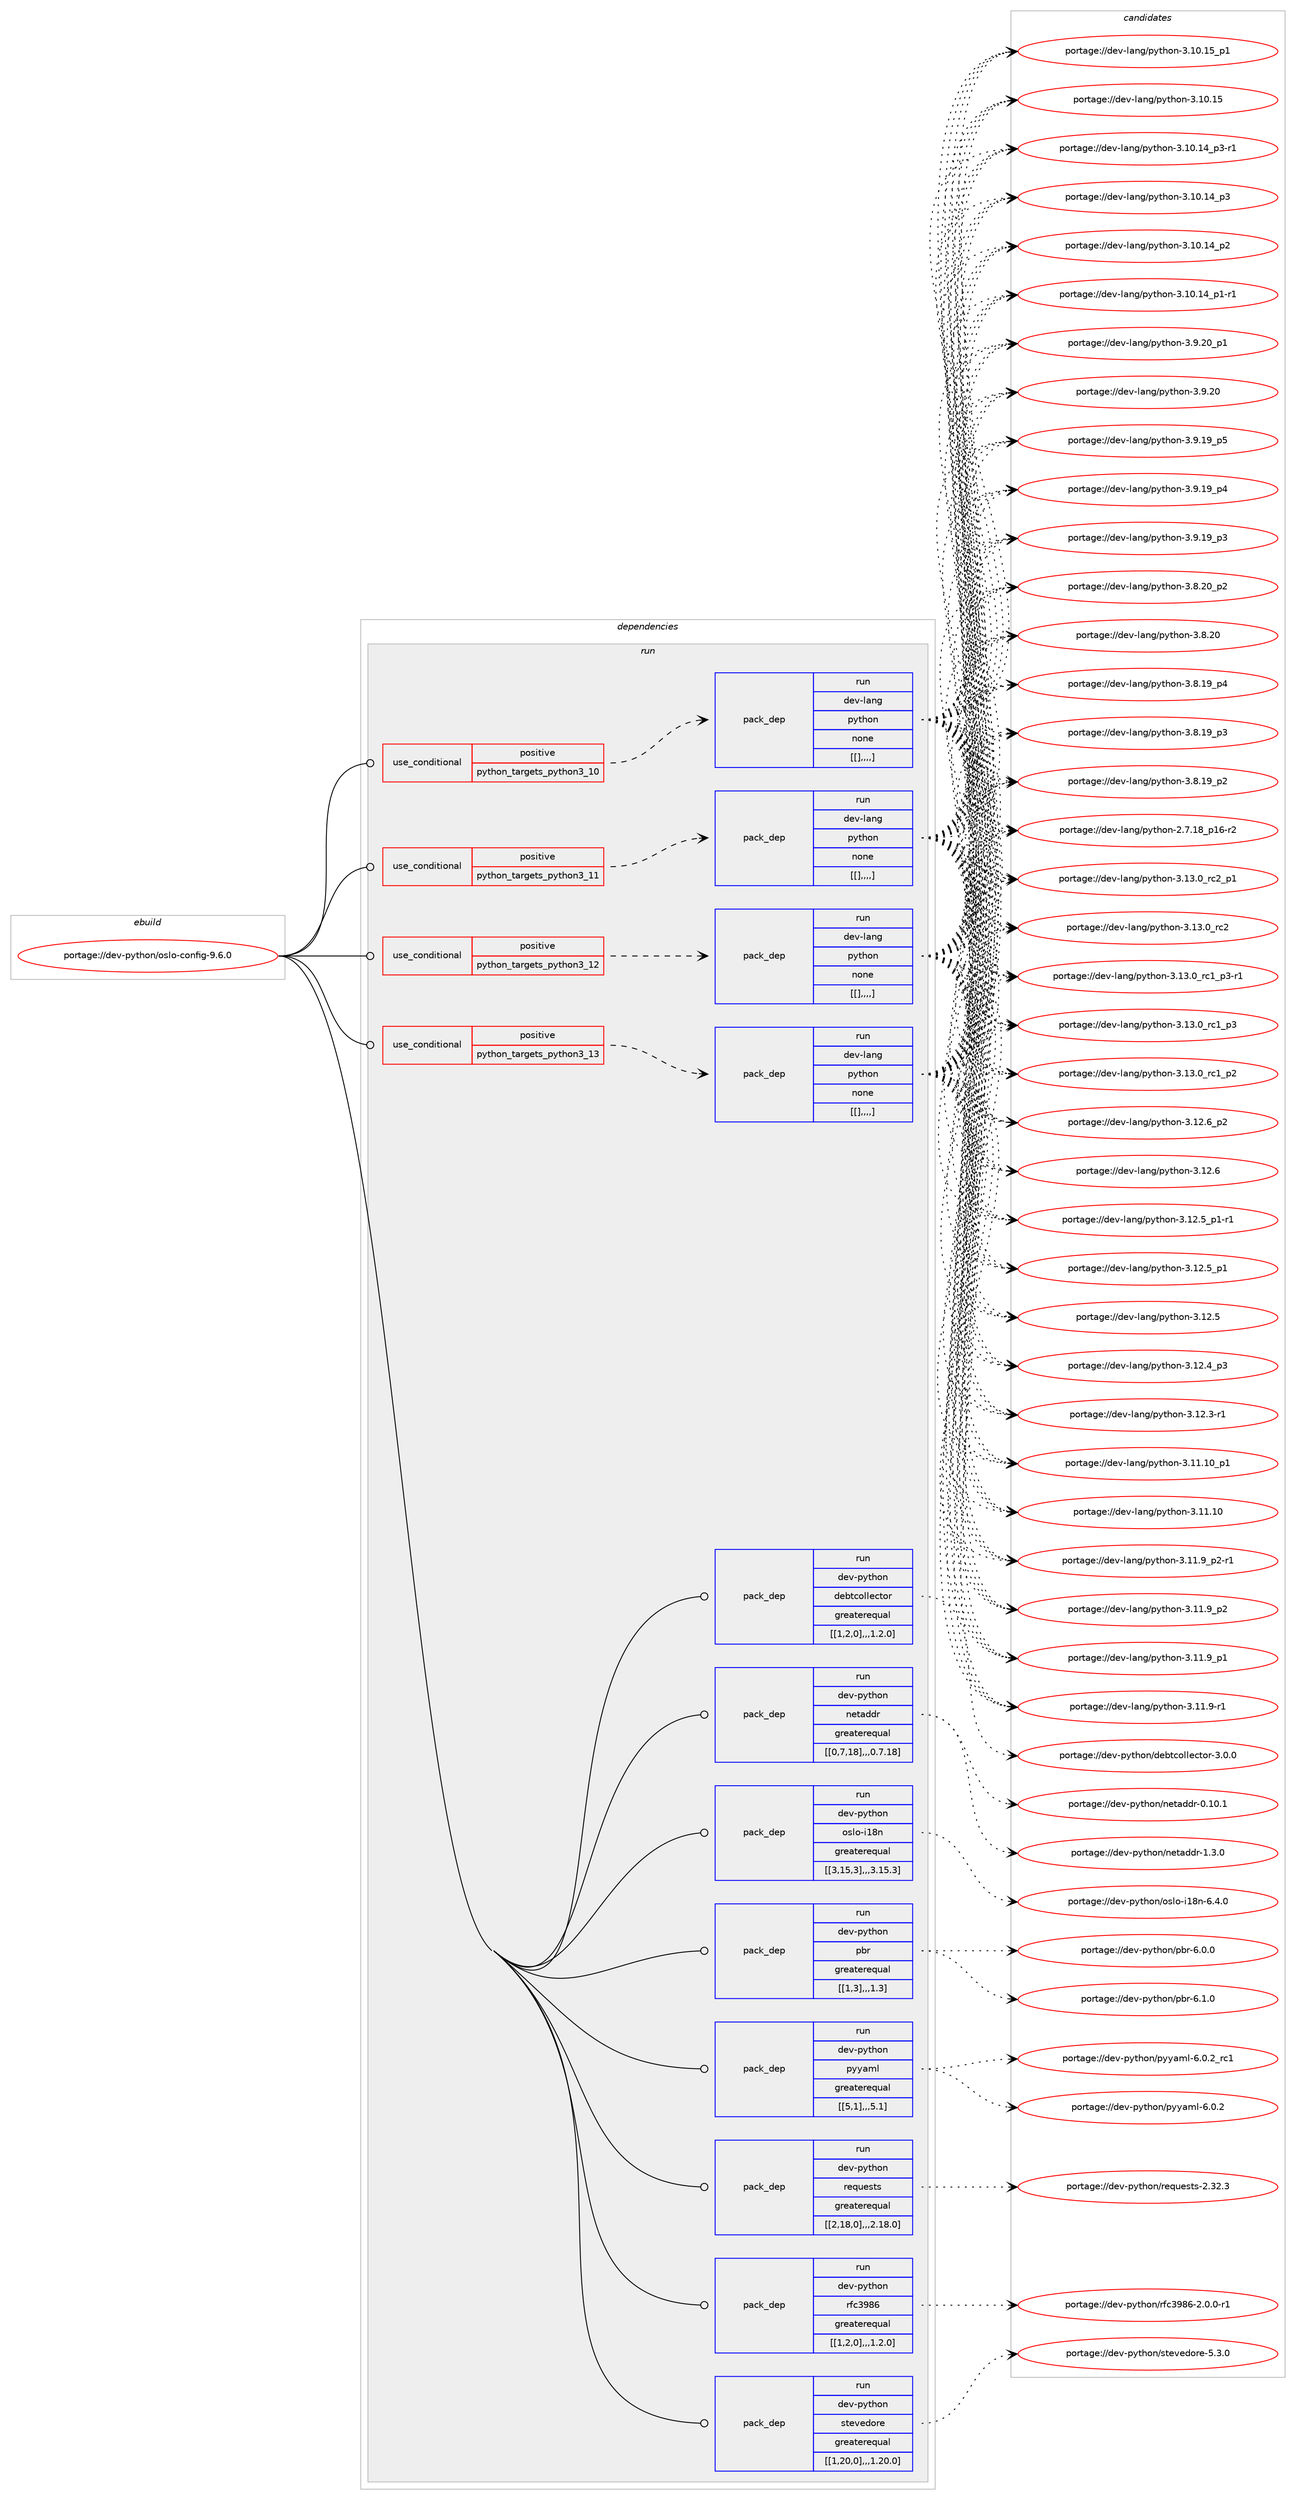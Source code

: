 digraph prolog {

# *************
# Graph options
# *************

newrank=true;
concentrate=true;
compound=true;
graph [rankdir=LR,fontname=Helvetica,fontsize=10,ranksep=1.5];#, ranksep=2.5, nodesep=0.2];
edge  [arrowhead=vee];
node  [fontname=Helvetica,fontsize=10];

# **********
# The ebuild
# **********

subgraph cluster_leftcol {
color=gray;
label=<<i>ebuild</i>>;
id [label="portage://dev-python/oslo-config-9.6.0", color=red, width=4, href="../dev-python/oslo-config-9.6.0.svg"];
}

# ****************
# The dependencies
# ****************

subgraph cluster_midcol {
color=gray;
label=<<i>dependencies</i>>;
subgraph cluster_compile {
fillcolor="#eeeeee";
style=filled;
label=<<i>compile</i>>;
}
subgraph cluster_compileandrun {
fillcolor="#eeeeee";
style=filled;
label=<<i>compile and run</i>>;
}
subgraph cluster_run {
fillcolor="#eeeeee";
style=filled;
label=<<i>run</i>>;
subgraph cond36828 {
dependency155352 [label=<<TABLE BORDER="0" CELLBORDER="1" CELLSPACING="0" CELLPADDING="4"><TR><TD ROWSPAN="3" CELLPADDING="10">use_conditional</TD></TR><TR><TD>positive</TD></TR><TR><TD>python_targets_python3_10</TD></TR></TABLE>>, shape=none, color=red];
subgraph pack117310 {
dependency155353 [label=<<TABLE BORDER="0" CELLBORDER="1" CELLSPACING="0" CELLPADDING="4" WIDTH="220"><TR><TD ROWSPAN="6" CELLPADDING="30">pack_dep</TD></TR><TR><TD WIDTH="110">run</TD></TR><TR><TD>dev-lang</TD></TR><TR><TD>python</TD></TR><TR><TD>none</TD></TR><TR><TD>[[],,,,]</TD></TR></TABLE>>, shape=none, color=blue];
}
dependency155352:e -> dependency155353:w [weight=20,style="dashed",arrowhead="vee"];
}
id:e -> dependency155352:w [weight=20,style="solid",arrowhead="odot"];
subgraph cond36829 {
dependency155354 [label=<<TABLE BORDER="0" CELLBORDER="1" CELLSPACING="0" CELLPADDING="4"><TR><TD ROWSPAN="3" CELLPADDING="10">use_conditional</TD></TR><TR><TD>positive</TD></TR><TR><TD>python_targets_python3_11</TD></TR></TABLE>>, shape=none, color=red];
subgraph pack117311 {
dependency155355 [label=<<TABLE BORDER="0" CELLBORDER="1" CELLSPACING="0" CELLPADDING="4" WIDTH="220"><TR><TD ROWSPAN="6" CELLPADDING="30">pack_dep</TD></TR><TR><TD WIDTH="110">run</TD></TR><TR><TD>dev-lang</TD></TR><TR><TD>python</TD></TR><TR><TD>none</TD></TR><TR><TD>[[],,,,]</TD></TR></TABLE>>, shape=none, color=blue];
}
dependency155354:e -> dependency155355:w [weight=20,style="dashed",arrowhead="vee"];
}
id:e -> dependency155354:w [weight=20,style="solid",arrowhead="odot"];
subgraph cond36830 {
dependency155356 [label=<<TABLE BORDER="0" CELLBORDER="1" CELLSPACING="0" CELLPADDING="4"><TR><TD ROWSPAN="3" CELLPADDING="10">use_conditional</TD></TR><TR><TD>positive</TD></TR><TR><TD>python_targets_python3_12</TD></TR></TABLE>>, shape=none, color=red];
subgraph pack117312 {
dependency155357 [label=<<TABLE BORDER="0" CELLBORDER="1" CELLSPACING="0" CELLPADDING="4" WIDTH="220"><TR><TD ROWSPAN="6" CELLPADDING="30">pack_dep</TD></TR><TR><TD WIDTH="110">run</TD></TR><TR><TD>dev-lang</TD></TR><TR><TD>python</TD></TR><TR><TD>none</TD></TR><TR><TD>[[],,,,]</TD></TR></TABLE>>, shape=none, color=blue];
}
dependency155356:e -> dependency155357:w [weight=20,style="dashed",arrowhead="vee"];
}
id:e -> dependency155356:w [weight=20,style="solid",arrowhead="odot"];
subgraph cond36831 {
dependency155358 [label=<<TABLE BORDER="0" CELLBORDER="1" CELLSPACING="0" CELLPADDING="4"><TR><TD ROWSPAN="3" CELLPADDING="10">use_conditional</TD></TR><TR><TD>positive</TD></TR><TR><TD>python_targets_python3_13</TD></TR></TABLE>>, shape=none, color=red];
subgraph pack117313 {
dependency155359 [label=<<TABLE BORDER="0" CELLBORDER="1" CELLSPACING="0" CELLPADDING="4" WIDTH="220"><TR><TD ROWSPAN="6" CELLPADDING="30">pack_dep</TD></TR><TR><TD WIDTH="110">run</TD></TR><TR><TD>dev-lang</TD></TR><TR><TD>python</TD></TR><TR><TD>none</TD></TR><TR><TD>[[],,,,]</TD></TR></TABLE>>, shape=none, color=blue];
}
dependency155358:e -> dependency155359:w [weight=20,style="dashed",arrowhead="vee"];
}
id:e -> dependency155358:w [weight=20,style="solid",arrowhead="odot"];
subgraph pack117314 {
dependency155360 [label=<<TABLE BORDER="0" CELLBORDER="1" CELLSPACING="0" CELLPADDING="4" WIDTH="220"><TR><TD ROWSPAN="6" CELLPADDING="30">pack_dep</TD></TR><TR><TD WIDTH="110">run</TD></TR><TR><TD>dev-python</TD></TR><TR><TD>debtcollector</TD></TR><TR><TD>greaterequal</TD></TR><TR><TD>[[1,2,0],,,1.2.0]</TD></TR></TABLE>>, shape=none, color=blue];
}
id:e -> dependency155360:w [weight=20,style="solid",arrowhead="odot"];
subgraph pack117315 {
dependency155361 [label=<<TABLE BORDER="0" CELLBORDER="1" CELLSPACING="0" CELLPADDING="4" WIDTH="220"><TR><TD ROWSPAN="6" CELLPADDING="30">pack_dep</TD></TR><TR><TD WIDTH="110">run</TD></TR><TR><TD>dev-python</TD></TR><TR><TD>netaddr</TD></TR><TR><TD>greaterequal</TD></TR><TR><TD>[[0,7,18],,,0.7.18]</TD></TR></TABLE>>, shape=none, color=blue];
}
id:e -> dependency155361:w [weight=20,style="solid",arrowhead="odot"];
subgraph pack117316 {
dependency155362 [label=<<TABLE BORDER="0" CELLBORDER="1" CELLSPACING="0" CELLPADDING="4" WIDTH="220"><TR><TD ROWSPAN="6" CELLPADDING="30">pack_dep</TD></TR><TR><TD WIDTH="110">run</TD></TR><TR><TD>dev-python</TD></TR><TR><TD>oslo-i18n</TD></TR><TR><TD>greaterequal</TD></TR><TR><TD>[[3,15,3],,,3.15.3]</TD></TR></TABLE>>, shape=none, color=blue];
}
id:e -> dependency155362:w [weight=20,style="solid",arrowhead="odot"];
subgraph pack117317 {
dependency155363 [label=<<TABLE BORDER="0" CELLBORDER="1" CELLSPACING="0" CELLPADDING="4" WIDTH="220"><TR><TD ROWSPAN="6" CELLPADDING="30">pack_dep</TD></TR><TR><TD WIDTH="110">run</TD></TR><TR><TD>dev-python</TD></TR><TR><TD>pbr</TD></TR><TR><TD>greaterequal</TD></TR><TR><TD>[[1,3],,,1.3]</TD></TR></TABLE>>, shape=none, color=blue];
}
id:e -> dependency155363:w [weight=20,style="solid",arrowhead="odot"];
subgraph pack117318 {
dependency155364 [label=<<TABLE BORDER="0" CELLBORDER="1" CELLSPACING="0" CELLPADDING="4" WIDTH="220"><TR><TD ROWSPAN="6" CELLPADDING="30">pack_dep</TD></TR><TR><TD WIDTH="110">run</TD></TR><TR><TD>dev-python</TD></TR><TR><TD>pyyaml</TD></TR><TR><TD>greaterequal</TD></TR><TR><TD>[[5,1],,,5.1]</TD></TR></TABLE>>, shape=none, color=blue];
}
id:e -> dependency155364:w [weight=20,style="solid",arrowhead="odot"];
subgraph pack117319 {
dependency155365 [label=<<TABLE BORDER="0" CELLBORDER="1" CELLSPACING="0" CELLPADDING="4" WIDTH="220"><TR><TD ROWSPAN="6" CELLPADDING="30">pack_dep</TD></TR><TR><TD WIDTH="110">run</TD></TR><TR><TD>dev-python</TD></TR><TR><TD>requests</TD></TR><TR><TD>greaterequal</TD></TR><TR><TD>[[2,18,0],,,2.18.0]</TD></TR></TABLE>>, shape=none, color=blue];
}
id:e -> dependency155365:w [weight=20,style="solid",arrowhead="odot"];
subgraph pack117320 {
dependency155366 [label=<<TABLE BORDER="0" CELLBORDER="1" CELLSPACING="0" CELLPADDING="4" WIDTH="220"><TR><TD ROWSPAN="6" CELLPADDING="30">pack_dep</TD></TR><TR><TD WIDTH="110">run</TD></TR><TR><TD>dev-python</TD></TR><TR><TD>rfc3986</TD></TR><TR><TD>greaterequal</TD></TR><TR><TD>[[1,2,0],,,1.2.0]</TD></TR></TABLE>>, shape=none, color=blue];
}
id:e -> dependency155366:w [weight=20,style="solid",arrowhead="odot"];
subgraph pack117321 {
dependency155367 [label=<<TABLE BORDER="0" CELLBORDER="1" CELLSPACING="0" CELLPADDING="4" WIDTH="220"><TR><TD ROWSPAN="6" CELLPADDING="30">pack_dep</TD></TR><TR><TD WIDTH="110">run</TD></TR><TR><TD>dev-python</TD></TR><TR><TD>stevedore</TD></TR><TR><TD>greaterequal</TD></TR><TR><TD>[[1,20,0],,,1.20.0]</TD></TR></TABLE>>, shape=none, color=blue];
}
id:e -> dependency155367:w [weight=20,style="solid",arrowhead="odot"];
}
}

# **************
# The candidates
# **************

subgraph cluster_choices {
rank=same;
color=gray;
label=<<i>candidates</i>>;

subgraph choice117310 {
color=black;
nodesep=1;
choice100101118451089711010347112121116104111110455146495146489511499509511249 [label="portage://dev-lang/python-3.13.0_rc2_p1", color=red, width=4,href="../dev-lang/python-3.13.0_rc2_p1.svg"];
choice10010111845108971101034711212111610411111045514649514648951149950 [label="portage://dev-lang/python-3.13.0_rc2", color=red, width=4,href="../dev-lang/python-3.13.0_rc2.svg"];
choice1001011184510897110103471121211161041111104551464951464895114994995112514511449 [label="portage://dev-lang/python-3.13.0_rc1_p3-r1", color=red, width=4,href="../dev-lang/python-3.13.0_rc1_p3-r1.svg"];
choice100101118451089711010347112121116104111110455146495146489511499499511251 [label="portage://dev-lang/python-3.13.0_rc1_p3", color=red, width=4,href="../dev-lang/python-3.13.0_rc1_p3.svg"];
choice100101118451089711010347112121116104111110455146495146489511499499511250 [label="portage://dev-lang/python-3.13.0_rc1_p2", color=red, width=4,href="../dev-lang/python-3.13.0_rc1_p2.svg"];
choice100101118451089711010347112121116104111110455146495046549511250 [label="portage://dev-lang/python-3.12.6_p2", color=red, width=4,href="../dev-lang/python-3.12.6_p2.svg"];
choice10010111845108971101034711212111610411111045514649504654 [label="portage://dev-lang/python-3.12.6", color=red, width=4,href="../dev-lang/python-3.12.6.svg"];
choice1001011184510897110103471121211161041111104551464950465395112494511449 [label="portage://dev-lang/python-3.12.5_p1-r1", color=red, width=4,href="../dev-lang/python-3.12.5_p1-r1.svg"];
choice100101118451089711010347112121116104111110455146495046539511249 [label="portage://dev-lang/python-3.12.5_p1", color=red, width=4,href="../dev-lang/python-3.12.5_p1.svg"];
choice10010111845108971101034711212111610411111045514649504653 [label="portage://dev-lang/python-3.12.5", color=red, width=4,href="../dev-lang/python-3.12.5.svg"];
choice100101118451089711010347112121116104111110455146495046529511251 [label="portage://dev-lang/python-3.12.4_p3", color=red, width=4,href="../dev-lang/python-3.12.4_p3.svg"];
choice100101118451089711010347112121116104111110455146495046514511449 [label="portage://dev-lang/python-3.12.3-r1", color=red, width=4,href="../dev-lang/python-3.12.3-r1.svg"];
choice10010111845108971101034711212111610411111045514649494649489511249 [label="portage://dev-lang/python-3.11.10_p1", color=red, width=4,href="../dev-lang/python-3.11.10_p1.svg"];
choice1001011184510897110103471121211161041111104551464949464948 [label="portage://dev-lang/python-3.11.10", color=red, width=4,href="../dev-lang/python-3.11.10.svg"];
choice1001011184510897110103471121211161041111104551464949465795112504511449 [label="portage://dev-lang/python-3.11.9_p2-r1", color=red, width=4,href="../dev-lang/python-3.11.9_p2-r1.svg"];
choice100101118451089711010347112121116104111110455146494946579511250 [label="portage://dev-lang/python-3.11.9_p2", color=red, width=4,href="../dev-lang/python-3.11.9_p2.svg"];
choice100101118451089711010347112121116104111110455146494946579511249 [label="portage://dev-lang/python-3.11.9_p1", color=red, width=4,href="../dev-lang/python-3.11.9_p1.svg"];
choice100101118451089711010347112121116104111110455146494946574511449 [label="portage://dev-lang/python-3.11.9-r1", color=red, width=4,href="../dev-lang/python-3.11.9-r1.svg"];
choice10010111845108971101034711212111610411111045514649484649539511249 [label="portage://dev-lang/python-3.10.15_p1", color=red, width=4,href="../dev-lang/python-3.10.15_p1.svg"];
choice1001011184510897110103471121211161041111104551464948464953 [label="portage://dev-lang/python-3.10.15", color=red, width=4,href="../dev-lang/python-3.10.15.svg"];
choice100101118451089711010347112121116104111110455146494846495295112514511449 [label="portage://dev-lang/python-3.10.14_p3-r1", color=red, width=4,href="../dev-lang/python-3.10.14_p3-r1.svg"];
choice10010111845108971101034711212111610411111045514649484649529511251 [label="portage://dev-lang/python-3.10.14_p3", color=red, width=4,href="../dev-lang/python-3.10.14_p3.svg"];
choice10010111845108971101034711212111610411111045514649484649529511250 [label="portage://dev-lang/python-3.10.14_p2", color=red, width=4,href="../dev-lang/python-3.10.14_p2.svg"];
choice100101118451089711010347112121116104111110455146494846495295112494511449 [label="portage://dev-lang/python-3.10.14_p1-r1", color=red, width=4,href="../dev-lang/python-3.10.14_p1-r1.svg"];
choice100101118451089711010347112121116104111110455146574650489511249 [label="portage://dev-lang/python-3.9.20_p1", color=red, width=4,href="../dev-lang/python-3.9.20_p1.svg"];
choice10010111845108971101034711212111610411111045514657465048 [label="portage://dev-lang/python-3.9.20", color=red, width=4,href="../dev-lang/python-3.9.20.svg"];
choice100101118451089711010347112121116104111110455146574649579511253 [label="portage://dev-lang/python-3.9.19_p5", color=red, width=4,href="../dev-lang/python-3.9.19_p5.svg"];
choice100101118451089711010347112121116104111110455146574649579511252 [label="portage://dev-lang/python-3.9.19_p4", color=red, width=4,href="../dev-lang/python-3.9.19_p4.svg"];
choice100101118451089711010347112121116104111110455146574649579511251 [label="portage://dev-lang/python-3.9.19_p3", color=red, width=4,href="../dev-lang/python-3.9.19_p3.svg"];
choice100101118451089711010347112121116104111110455146564650489511250 [label="portage://dev-lang/python-3.8.20_p2", color=red, width=4,href="../dev-lang/python-3.8.20_p2.svg"];
choice10010111845108971101034711212111610411111045514656465048 [label="portage://dev-lang/python-3.8.20", color=red, width=4,href="../dev-lang/python-3.8.20.svg"];
choice100101118451089711010347112121116104111110455146564649579511252 [label="portage://dev-lang/python-3.8.19_p4", color=red, width=4,href="../dev-lang/python-3.8.19_p4.svg"];
choice100101118451089711010347112121116104111110455146564649579511251 [label="portage://dev-lang/python-3.8.19_p3", color=red, width=4,href="../dev-lang/python-3.8.19_p3.svg"];
choice100101118451089711010347112121116104111110455146564649579511250 [label="portage://dev-lang/python-3.8.19_p2", color=red, width=4,href="../dev-lang/python-3.8.19_p2.svg"];
choice100101118451089711010347112121116104111110455046554649569511249544511450 [label="portage://dev-lang/python-2.7.18_p16-r2", color=red, width=4,href="../dev-lang/python-2.7.18_p16-r2.svg"];
dependency155353:e -> choice100101118451089711010347112121116104111110455146495146489511499509511249:w [style=dotted,weight="100"];
dependency155353:e -> choice10010111845108971101034711212111610411111045514649514648951149950:w [style=dotted,weight="100"];
dependency155353:e -> choice1001011184510897110103471121211161041111104551464951464895114994995112514511449:w [style=dotted,weight="100"];
dependency155353:e -> choice100101118451089711010347112121116104111110455146495146489511499499511251:w [style=dotted,weight="100"];
dependency155353:e -> choice100101118451089711010347112121116104111110455146495146489511499499511250:w [style=dotted,weight="100"];
dependency155353:e -> choice100101118451089711010347112121116104111110455146495046549511250:w [style=dotted,weight="100"];
dependency155353:e -> choice10010111845108971101034711212111610411111045514649504654:w [style=dotted,weight="100"];
dependency155353:e -> choice1001011184510897110103471121211161041111104551464950465395112494511449:w [style=dotted,weight="100"];
dependency155353:e -> choice100101118451089711010347112121116104111110455146495046539511249:w [style=dotted,weight="100"];
dependency155353:e -> choice10010111845108971101034711212111610411111045514649504653:w [style=dotted,weight="100"];
dependency155353:e -> choice100101118451089711010347112121116104111110455146495046529511251:w [style=dotted,weight="100"];
dependency155353:e -> choice100101118451089711010347112121116104111110455146495046514511449:w [style=dotted,weight="100"];
dependency155353:e -> choice10010111845108971101034711212111610411111045514649494649489511249:w [style=dotted,weight="100"];
dependency155353:e -> choice1001011184510897110103471121211161041111104551464949464948:w [style=dotted,weight="100"];
dependency155353:e -> choice1001011184510897110103471121211161041111104551464949465795112504511449:w [style=dotted,weight="100"];
dependency155353:e -> choice100101118451089711010347112121116104111110455146494946579511250:w [style=dotted,weight="100"];
dependency155353:e -> choice100101118451089711010347112121116104111110455146494946579511249:w [style=dotted,weight="100"];
dependency155353:e -> choice100101118451089711010347112121116104111110455146494946574511449:w [style=dotted,weight="100"];
dependency155353:e -> choice10010111845108971101034711212111610411111045514649484649539511249:w [style=dotted,weight="100"];
dependency155353:e -> choice1001011184510897110103471121211161041111104551464948464953:w [style=dotted,weight="100"];
dependency155353:e -> choice100101118451089711010347112121116104111110455146494846495295112514511449:w [style=dotted,weight="100"];
dependency155353:e -> choice10010111845108971101034711212111610411111045514649484649529511251:w [style=dotted,weight="100"];
dependency155353:e -> choice10010111845108971101034711212111610411111045514649484649529511250:w [style=dotted,weight="100"];
dependency155353:e -> choice100101118451089711010347112121116104111110455146494846495295112494511449:w [style=dotted,weight="100"];
dependency155353:e -> choice100101118451089711010347112121116104111110455146574650489511249:w [style=dotted,weight="100"];
dependency155353:e -> choice10010111845108971101034711212111610411111045514657465048:w [style=dotted,weight="100"];
dependency155353:e -> choice100101118451089711010347112121116104111110455146574649579511253:w [style=dotted,weight="100"];
dependency155353:e -> choice100101118451089711010347112121116104111110455146574649579511252:w [style=dotted,weight="100"];
dependency155353:e -> choice100101118451089711010347112121116104111110455146574649579511251:w [style=dotted,weight="100"];
dependency155353:e -> choice100101118451089711010347112121116104111110455146564650489511250:w [style=dotted,weight="100"];
dependency155353:e -> choice10010111845108971101034711212111610411111045514656465048:w [style=dotted,weight="100"];
dependency155353:e -> choice100101118451089711010347112121116104111110455146564649579511252:w [style=dotted,weight="100"];
dependency155353:e -> choice100101118451089711010347112121116104111110455146564649579511251:w [style=dotted,weight="100"];
dependency155353:e -> choice100101118451089711010347112121116104111110455146564649579511250:w [style=dotted,weight="100"];
dependency155353:e -> choice100101118451089711010347112121116104111110455046554649569511249544511450:w [style=dotted,weight="100"];
}
subgraph choice117311 {
color=black;
nodesep=1;
choice100101118451089711010347112121116104111110455146495146489511499509511249 [label="portage://dev-lang/python-3.13.0_rc2_p1", color=red, width=4,href="../dev-lang/python-3.13.0_rc2_p1.svg"];
choice10010111845108971101034711212111610411111045514649514648951149950 [label="portage://dev-lang/python-3.13.0_rc2", color=red, width=4,href="../dev-lang/python-3.13.0_rc2.svg"];
choice1001011184510897110103471121211161041111104551464951464895114994995112514511449 [label="portage://dev-lang/python-3.13.0_rc1_p3-r1", color=red, width=4,href="../dev-lang/python-3.13.0_rc1_p3-r1.svg"];
choice100101118451089711010347112121116104111110455146495146489511499499511251 [label="portage://dev-lang/python-3.13.0_rc1_p3", color=red, width=4,href="../dev-lang/python-3.13.0_rc1_p3.svg"];
choice100101118451089711010347112121116104111110455146495146489511499499511250 [label="portage://dev-lang/python-3.13.0_rc1_p2", color=red, width=4,href="../dev-lang/python-3.13.0_rc1_p2.svg"];
choice100101118451089711010347112121116104111110455146495046549511250 [label="portage://dev-lang/python-3.12.6_p2", color=red, width=4,href="../dev-lang/python-3.12.6_p2.svg"];
choice10010111845108971101034711212111610411111045514649504654 [label="portage://dev-lang/python-3.12.6", color=red, width=4,href="../dev-lang/python-3.12.6.svg"];
choice1001011184510897110103471121211161041111104551464950465395112494511449 [label="portage://dev-lang/python-3.12.5_p1-r1", color=red, width=4,href="../dev-lang/python-3.12.5_p1-r1.svg"];
choice100101118451089711010347112121116104111110455146495046539511249 [label="portage://dev-lang/python-3.12.5_p1", color=red, width=4,href="../dev-lang/python-3.12.5_p1.svg"];
choice10010111845108971101034711212111610411111045514649504653 [label="portage://dev-lang/python-3.12.5", color=red, width=4,href="../dev-lang/python-3.12.5.svg"];
choice100101118451089711010347112121116104111110455146495046529511251 [label="portage://dev-lang/python-3.12.4_p3", color=red, width=4,href="../dev-lang/python-3.12.4_p3.svg"];
choice100101118451089711010347112121116104111110455146495046514511449 [label="portage://dev-lang/python-3.12.3-r1", color=red, width=4,href="../dev-lang/python-3.12.3-r1.svg"];
choice10010111845108971101034711212111610411111045514649494649489511249 [label="portage://dev-lang/python-3.11.10_p1", color=red, width=4,href="../dev-lang/python-3.11.10_p1.svg"];
choice1001011184510897110103471121211161041111104551464949464948 [label="portage://dev-lang/python-3.11.10", color=red, width=4,href="../dev-lang/python-3.11.10.svg"];
choice1001011184510897110103471121211161041111104551464949465795112504511449 [label="portage://dev-lang/python-3.11.9_p2-r1", color=red, width=4,href="../dev-lang/python-3.11.9_p2-r1.svg"];
choice100101118451089711010347112121116104111110455146494946579511250 [label="portage://dev-lang/python-3.11.9_p2", color=red, width=4,href="../dev-lang/python-3.11.9_p2.svg"];
choice100101118451089711010347112121116104111110455146494946579511249 [label="portage://dev-lang/python-3.11.9_p1", color=red, width=4,href="../dev-lang/python-3.11.9_p1.svg"];
choice100101118451089711010347112121116104111110455146494946574511449 [label="portage://dev-lang/python-3.11.9-r1", color=red, width=4,href="../dev-lang/python-3.11.9-r1.svg"];
choice10010111845108971101034711212111610411111045514649484649539511249 [label="portage://dev-lang/python-3.10.15_p1", color=red, width=4,href="../dev-lang/python-3.10.15_p1.svg"];
choice1001011184510897110103471121211161041111104551464948464953 [label="portage://dev-lang/python-3.10.15", color=red, width=4,href="../dev-lang/python-3.10.15.svg"];
choice100101118451089711010347112121116104111110455146494846495295112514511449 [label="portage://dev-lang/python-3.10.14_p3-r1", color=red, width=4,href="../dev-lang/python-3.10.14_p3-r1.svg"];
choice10010111845108971101034711212111610411111045514649484649529511251 [label="portage://dev-lang/python-3.10.14_p3", color=red, width=4,href="../dev-lang/python-3.10.14_p3.svg"];
choice10010111845108971101034711212111610411111045514649484649529511250 [label="portage://dev-lang/python-3.10.14_p2", color=red, width=4,href="../dev-lang/python-3.10.14_p2.svg"];
choice100101118451089711010347112121116104111110455146494846495295112494511449 [label="portage://dev-lang/python-3.10.14_p1-r1", color=red, width=4,href="../dev-lang/python-3.10.14_p1-r1.svg"];
choice100101118451089711010347112121116104111110455146574650489511249 [label="portage://dev-lang/python-3.9.20_p1", color=red, width=4,href="../dev-lang/python-3.9.20_p1.svg"];
choice10010111845108971101034711212111610411111045514657465048 [label="portage://dev-lang/python-3.9.20", color=red, width=4,href="../dev-lang/python-3.9.20.svg"];
choice100101118451089711010347112121116104111110455146574649579511253 [label="portage://dev-lang/python-3.9.19_p5", color=red, width=4,href="../dev-lang/python-3.9.19_p5.svg"];
choice100101118451089711010347112121116104111110455146574649579511252 [label="portage://dev-lang/python-3.9.19_p4", color=red, width=4,href="../dev-lang/python-3.9.19_p4.svg"];
choice100101118451089711010347112121116104111110455146574649579511251 [label="portage://dev-lang/python-3.9.19_p3", color=red, width=4,href="../dev-lang/python-3.9.19_p3.svg"];
choice100101118451089711010347112121116104111110455146564650489511250 [label="portage://dev-lang/python-3.8.20_p2", color=red, width=4,href="../dev-lang/python-3.8.20_p2.svg"];
choice10010111845108971101034711212111610411111045514656465048 [label="portage://dev-lang/python-3.8.20", color=red, width=4,href="../dev-lang/python-3.8.20.svg"];
choice100101118451089711010347112121116104111110455146564649579511252 [label="portage://dev-lang/python-3.8.19_p4", color=red, width=4,href="../dev-lang/python-3.8.19_p4.svg"];
choice100101118451089711010347112121116104111110455146564649579511251 [label="portage://dev-lang/python-3.8.19_p3", color=red, width=4,href="../dev-lang/python-3.8.19_p3.svg"];
choice100101118451089711010347112121116104111110455146564649579511250 [label="portage://dev-lang/python-3.8.19_p2", color=red, width=4,href="../dev-lang/python-3.8.19_p2.svg"];
choice100101118451089711010347112121116104111110455046554649569511249544511450 [label="portage://dev-lang/python-2.7.18_p16-r2", color=red, width=4,href="../dev-lang/python-2.7.18_p16-r2.svg"];
dependency155355:e -> choice100101118451089711010347112121116104111110455146495146489511499509511249:w [style=dotted,weight="100"];
dependency155355:e -> choice10010111845108971101034711212111610411111045514649514648951149950:w [style=dotted,weight="100"];
dependency155355:e -> choice1001011184510897110103471121211161041111104551464951464895114994995112514511449:w [style=dotted,weight="100"];
dependency155355:e -> choice100101118451089711010347112121116104111110455146495146489511499499511251:w [style=dotted,weight="100"];
dependency155355:e -> choice100101118451089711010347112121116104111110455146495146489511499499511250:w [style=dotted,weight="100"];
dependency155355:e -> choice100101118451089711010347112121116104111110455146495046549511250:w [style=dotted,weight="100"];
dependency155355:e -> choice10010111845108971101034711212111610411111045514649504654:w [style=dotted,weight="100"];
dependency155355:e -> choice1001011184510897110103471121211161041111104551464950465395112494511449:w [style=dotted,weight="100"];
dependency155355:e -> choice100101118451089711010347112121116104111110455146495046539511249:w [style=dotted,weight="100"];
dependency155355:e -> choice10010111845108971101034711212111610411111045514649504653:w [style=dotted,weight="100"];
dependency155355:e -> choice100101118451089711010347112121116104111110455146495046529511251:w [style=dotted,weight="100"];
dependency155355:e -> choice100101118451089711010347112121116104111110455146495046514511449:w [style=dotted,weight="100"];
dependency155355:e -> choice10010111845108971101034711212111610411111045514649494649489511249:w [style=dotted,weight="100"];
dependency155355:e -> choice1001011184510897110103471121211161041111104551464949464948:w [style=dotted,weight="100"];
dependency155355:e -> choice1001011184510897110103471121211161041111104551464949465795112504511449:w [style=dotted,weight="100"];
dependency155355:e -> choice100101118451089711010347112121116104111110455146494946579511250:w [style=dotted,weight="100"];
dependency155355:e -> choice100101118451089711010347112121116104111110455146494946579511249:w [style=dotted,weight="100"];
dependency155355:e -> choice100101118451089711010347112121116104111110455146494946574511449:w [style=dotted,weight="100"];
dependency155355:e -> choice10010111845108971101034711212111610411111045514649484649539511249:w [style=dotted,weight="100"];
dependency155355:e -> choice1001011184510897110103471121211161041111104551464948464953:w [style=dotted,weight="100"];
dependency155355:e -> choice100101118451089711010347112121116104111110455146494846495295112514511449:w [style=dotted,weight="100"];
dependency155355:e -> choice10010111845108971101034711212111610411111045514649484649529511251:w [style=dotted,weight="100"];
dependency155355:e -> choice10010111845108971101034711212111610411111045514649484649529511250:w [style=dotted,weight="100"];
dependency155355:e -> choice100101118451089711010347112121116104111110455146494846495295112494511449:w [style=dotted,weight="100"];
dependency155355:e -> choice100101118451089711010347112121116104111110455146574650489511249:w [style=dotted,weight="100"];
dependency155355:e -> choice10010111845108971101034711212111610411111045514657465048:w [style=dotted,weight="100"];
dependency155355:e -> choice100101118451089711010347112121116104111110455146574649579511253:w [style=dotted,weight="100"];
dependency155355:e -> choice100101118451089711010347112121116104111110455146574649579511252:w [style=dotted,weight="100"];
dependency155355:e -> choice100101118451089711010347112121116104111110455146574649579511251:w [style=dotted,weight="100"];
dependency155355:e -> choice100101118451089711010347112121116104111110455146564650489511250:w [style=dotted,weight="100"];
dependency155355:e -> choice10010111845108971101034711212111610411111045514656465048:w [style=dotted,weight="100"];
dependency155355:e -> choice100101118451089711010347112121116104111110455146564649579511252:w [style=dotted,weight="100"];
dependency155355:e -> choice100101118451089711010347112121116104111110455146564649579511251:w [style=dotted,weight="100"];
dependency155355:e -> choice100101118451089711010347112121116104111110455146564649579511250:w [style=dotted,weight="100"];
dependency155355:e -> choice100101118451089711010347112121116104111110455046554649569511249544511450:w [style=dotted,weight="100"];
}
subgraph choice117312 {
color=black;
nodesep=1;
choice100101118451089711010347112121116104111110455146495146489511499509511249 [label="portage://dev-lang/python-3.13.0_rc2_p1", color=red, width=4,href="../dev-lang/python-3.13.0_rc2_p1.svg"];
choice10010111845108971101034711212111610411111045514649514648951149950 [label="portage://dev-lang/python-3.13.0_rc2", color=red, width=4,href="../dev-lang/python-3.13.0_rc2.svg"];
choice1001011184510897110103471121211161041111104551464951464895114994995112514511449 [label="portage://dev-lang/python-3.13.0_rc1_p3-r1", color=red, width=4,href="../dev-lang/python-3.13.0_rc1_p3-r1.svg"];
choice100101118451089711010347112121116104111110455146495146489511499499511251 [label="portage://dev-lang/python-3.13.0_rc1_p3", color=red, width=4,href="../dev-lang/python-3.13.0_rc1_p3.svg"];
choice100101118451089711010347112121116104111110455146495146489511499499511250 [label="portage://dev-lang/python-3.13.0_rc1_p2", color=red, width=4,href="../dev-lang/python-3.13.0_rc1_p2.svg"];
choice100101118451089711010347112121116104111110455146495046549511250 [label="portage://dev-lang/python-3.12.6_p2", color=red, width=4,href="../dev-lang/python-3.12.6_p2.svg"];
choice10010111845108971101034711212111610411111045514649504654 [label="portage://dev-lang/python-3.12.6", color=red, width=4,href="../dev-lang/python-3.12.6.svg"];
choice1001011184510897110103471121211161041111104551464950465395112494511449 [label="portage://dev-lang/python-3.12.5_p1-r1", color=red, width=4,href="../dev-lang/python-3.12.5_p1-r1.svg"];
choice100101118451089711010347112121116104111110455146495046539511249 [label="portage://dev-lang/python-3.12.5_p1", color=red, width=4,href="../dev-lang/python-3.12.5_p1.svg"];
choice10010111845108971101034711212111610411111045514649504653 [label="portage://dev-lang/python-3.12.5", color=red, width=4,href="../dev-lang/python-3.12.5.svg"];
choice100101118451089711010347112121116104111110455146495046529511251 [label="portage://dev-lang/python-3.12.4_p3", color=red, width=4,href="../dev-lang/python-3.12.4_p3.svg"];
choice100101118451089711010347112121116104111110455146495046514511449 [label="portage://dev-lang/python-3.12.3-r1", color=red, width=4,href="../dev-lang/python-3.12.3-r1.svg"];
choice10010111845108971101034711212111610411111045514649494649489511249 [label="portage://dev-lang/python-3.11.10_p1", color=red, width=4,href="../dev-lang/python-3.11.10_p1.svg"];
choice1001011184510897110103471121211161041111104551464949464948 [label="portage://dev-lang/python-3.11.10", color=red, width=4,href="../dev-lang/python-3.11.10.svg"];
choice1001011184510897110103471121211161041111104551464949465795112504511449 [label="portage://dev-lang/python-3.11.9_p2-r1", color=red, width=4,href="../dev-lang/python-3.11.9_p2-r1.svg"];
choice100101118451089711010347112121116104111110455146494946579511250 [label="portage://dev-lang/python-3.11.9_p2", color=red, width=4,href="../dev-lang/python-3.11.9_p2.svg"];
choice100101118451089711010347112121116104111110455146494946579511249 [label="portage://dev-lang/python-3.11.9_p1", color=red, width=4,href="../dev-lang/python-3.11.9_p1.svg"];
choice100101118451089711010347112121116104111110455146494946574511449 [label="portage://dev-lang/python-3.11.9-r1", color=red, width=4,href="../dev-lang/python-3.11.9-r1.svg"];
choice10010111845108971101034711212111610411111045514649484649539511249 [label="portage://dev-lang/python-3.10.15_p1", color=red, width=4,href="../dev-lang/python-3.10.15_p1.svg"];
choice1001011184510897110103471121211161041111104551464948464953 [label="portage://dev-lang/python-3.10.15", color=red, width=4,href="../dev-lang/python-3.10.15.svg"];
choice100101118451089711010347112121116104111110455146494846495295112514511449 [label="portage://dev-lang/python-3.10.14_p3-r1", color=red, width=4,href="../dev-lang/python-3.10.14_p3-r1.svg"];
choice10010111845108971101034711212111610411111045514649484649529511251 [label="portage://dev-lang/python-3.10.14_p3", color=red, width=4,href="../dev-lang/python-3.10.14_p3.svg"];
choice10010111845108971101034711212111610411111045514649484649529511250 [label="portage://dev-lang/python-3.10.14_p2", color=red, width=4,href="../dev-lang/python-3.10.14_p2.svg"];
choice100101118451089711010347112121116104111110455146494846495295112494511449 [label="portage://dev-lang/python-3.10.14_p1-r1", color=red, width=4,href="../dev-lang/python-3.10.14_p1-r1.svg"];
choice100101118451089711010347112121116104111110455146574650489511249 [label="portage://dev-lang/python-3.9.20_p1", color=red, width=4,href="../dev-lang/python-3.9.20_p1.svg"];
choice10010111845108971101034711212111610411111045514657465048 [label="portage://dev-lang/python-3.9.20", color=red, width=4,href="../dev-lang/python-3.9.20.svg"];
choice100101118451089711010347112121116104111110455146574649579511253 [label="portage://dev-lang/python-3.9.19_p5", color=red, width=4,href="../dev-lang/python-3.9.19_p5.svg"];
choice100101118451089711010347112121116104111110455146574649579511252 [label="portage://dev-lang/python-3.9.19_p4", color=red, width=4,href="../dev-lang/python-3.9.19_p4.svg"];
choice100101118451089711010347112121116104111110455146574649579511251 [label="portage://dev-lang/python-3.9.19_p3", color=red, width=4,href="../dev-lang/python-3.9.19_p3.svg"];
choice100101118451089711010347112121116104111110455146564650489511250 [label="portage://dev-lang/python-3.8.20_p2", color=red, width=4,href="../dev-lang/python-3.8.20_p2.svg"];
choice10010111845108971101034711212111610411111045514656465048 [label="portage://dev-lang/python-3.8.20", color=red, width=4,href="../dev-lang/python-3.8.20.svg"];
choice100101118451089711010347112121116104111110455146564649579511252 [label="portage://dev-lang/python-3.8.19_p4", color=red, width=4,href="../dev-lang/python-3.8.19_p4.svg"];
choice100101118451089711010347112121116104111110455146564649579511251 [label="portage://dev-lang/python-3.8.19_p3", color=red, width=4,href="../dev-lang/python-3.8.19_p3.svg"];
choice100101118451089711010347112121116104111110455146564649579511250 [label="portage://dev-lang/python-3.8.19_p2", color=red, width=4,href="../dev-lang/python-3.8.19_p2.svg"];
choice100101118451089711010347112121116104111110455046554649569511249544511450 [label="portage://dev-lang/python-2.7.18_p16-r2", color=red, width=4,href="../dev-lang/python-2.7.18_p16-r2.svg"];
dependency155357:e -> choice100101118451089711010347112121116104111110455146495146489511499509511249:w [style=dotted,weight="100"];
dependency155357:e -> choice10010111845108971101034711212111610411111045514649514648951149950:w [style=dotted,weight="100"];
dependency155357:e -> choice1001011184510897110103471121211161041111104551464951464895114994995112514511449:w [style=dotted,weight="100"];
dependency155357:e -> choice100101118451089711010347112121116104111110455146495146489511499499511251:w [style=dotted,weight="100"];
dependency155357:e -> choice100101118451089711010347112121116104111110455146495146489511499499511250:w [style=dotted,weight="100"];
dependency155357:e -> choice100101118451089711010347112121116104111110455146495046549511250:w [style=dotted,weight="100"];
dependency155357:e -> choice10010111845108971101034711212111610411111045514649504654:w [style=dotted,weight="100"];
dependency155357:e -> choice1001011184510897110103471121211161041111104551464950465395112494511449:w [style=dotted,weight="100"];
dependency155357:e -> choice100101118451089711010347112121116104111110455146495046539511249:w [style=dotted,weight="100"];
dependency155357:e -> choice10010111845108971101034711212111610411111045514649504653:w [style=dotted,weight="100"];
dependency155357:e -> choice100101118451089711010347112121116104111110455146495046529511251:w [style=dotted,weight="100"];
dependency155357:e -> choice100101118451089711010347112121116104111110455146495046514511449:w [style=dotted,weight="100"];
dependency155357:e -> choice10010111845108971101034711212111610411111045514649494649489511249:w [style=dotted,weight="100"];
dependency155357:e -> choice1001011184510897110103471121211161041111104551464949464948:w [style=dotted,weight="100"];
dependency155357:e -> choice1001011184510897110103471121211161041111104551464949465795112504511449:w [style=dotted,weight="100"];
dependency155357:e -> choice100101118451089711010347112121116104111110455146494946579511250:w [style=dotted,weight="100"];
dependency155357:e -> choice100101118451089711010347112121116104111110455146494946579511249:w [style=dotted,weight="100"];
dependency155357:e -> choice100101118451089711010347112121116104111110455146494946574511449:w [style=dotted,weight="100"];
dependency155357:e -> choice10010111845108971101034711212111610411111045514649484649539511249:w [style=dotted,weight="100"];
dependency155357:e -> choice1001011184510897110103471121211161041111104551464948464953:w [style=dotted,weight="100"];
dependency155357:e -> choice100101118451089711010347112121116104111110455146494846495295112514511449:w [style=dotted,weight="100"];
dependency155357:e -> choice10010111845108971101034711212111610411111045514649484649529511251:w [style=dotted,weight="100"];
dependency155357:e -> choice10010111845108971101034711212111610411111045514649484649529511250:w [style=dotted,weight="100"];
dependency155357:e -> choice100101118451089711010347112121116104111110455146494846495295112494511449:w [style=dotted,weight="100"];
dependency155357:e -> choice100101118451089711010347112121116104111110455146574650489511249:w [style=dotted,weight="100"];
dependency155357:e -> choice10010111845108971101034711212111610411111045514657465048:w [style=dotted,weight="100"];
dependency155357:e -> choice100101118451089711010347112121116104111110455146574649579511253:w [style=dotted,weight="100"];
dependency155357:e -> choice100101118451089711010347112121116104111110455146574649579511252:w [style=dotted,weight="100"];
dependency155357:e -> choice100101118451089711010347112121116104111110455146574649579511251:w [style=dotted,weight="100"];
dependency155357:e -> choice100101118451089711010347112121116104111110455146564650489511250:w [style=dotted,weight="100"];
dependency155357:e -> choice10010111845108971101034711212111610411111045514656465048:w [style=dotted,weight="100"];
dependency155357:e -> choice100101118451089711010347112121116104111110455146564649579511252:w [style=dotted,weight="100"];
dependency155357:e -> choice100101118451089711010347112121116104111110455146564649579511251:w [style=dotted,weight="100"];
dependency155357:e -> choice100101118451089711010347112121116104111110455146564649579511250:w [style=dotted,weight="100"];
dependency155357:e -> choice100101118451089711010347112121116104111110455046554649569511249544511450:w [style=dotted,weight="100"];
}
subgraph choice117313 {
color=black;
nodesep=1;
choice100101118451089711010347112121116104111110455146495146489511499509511249 [label="portage://dev-lang/python-3.13.0_rc2_p1", color=red, width=4,href="../dev-lang/python-3.13.0_rc2_p1.svg"];
choice10010111845108971101034711212111610411111045514649514648951149950 [label="portage://dev-lang/python-3.13.0_rc2", color=red, width=4,href="../dev-lang/python-3.13.0_rc2.svg"];
choice1001011184510897110103471121211161041111104551464951464895114994995112514511449 [label="portage://dev-lang/python-3.13.0_rc1_p3-r1", color=red, width=4,href="../dev-lang/python-3.13.0_rc1_p3-r1.svg"];
choice100101118451089711010347112121116104111110455146495146489511499499511251 [label="portage://dev-lang/python-3.13.0_rc1_p3", color=red, width=4,href="../dev-lang/python-3.13.0_rc1_p3.svg"];
choice100101118451089711010347112121116104111110455146495146489511499499511250 [label="portage://dev-lang/python-3.13.0_rc1_p2", color=red, width=4,href="../dev-lang/python-3.13.0_rc1_p2.svg"];
choice100101118451089711010347112121116104111110455146495046549511250 [label="portage://dev-lang/python-3.12.6_p2", color=red, width=4,href="../dev-lang/python-3.12.6_p2.svg"];
choice10010111845108971101034711212111610411111045514649504654 [label="portage://dev-lang/python-3.12.6", color=red, width=4,href="../dev-lang/python-3.12.6.svg"];
choice1001011184510897110103471121211161041111104551464950465395112494511449 [label="portage://dev-lang/python-3.12.5_p1-r1", color=red, width=4,href="../dev-lang/python-3.12.5_p1-r1.svg"];
choice100101118451089711010347112121116104111110455146495046539511249 [label="portage://dev-lang/python-3.12.5_p1", color=red, width=4,href="../dev-lang/python-3.12.5_p1.svg"];
choice10010111845108971101034711212111610411111045514649504653 [label="portage://dev-lang/python-3.12.5", color=red, width=4,href="../dev-lang/python-3.12.5.svg"];
choice100101118451089711010347112121116104111110455146495046529511251 [label="portage://dev-lang/python-3.12.4_p3", color=red, width=4,href="../dev-lang/python-3.12.4_p3.svg"];
choice100101118451089711010347112121116104111110455146495046514511449 [label="portage://dev-lang/python-3.12.3-r1", color=red, width=4,href="../dev-lang/python-3.12.3-r1.svg"];
choice10010111845108971101034711212111610411111045514649494649489511249 [label="portage://dev-lang/python-3.11.10_p1", color=red, width=4,href="../dev-lang/python-3.11.10_p1.svg"];
choice1001011184510897110103471121211161041111104551464949464948 [label="portage://dev-lang/python-3.11.10", color=red, width=4,href="../dev-lang/python-3.11.10.svg"];
choice1001011184510897110103471121211161041111104551464949465795112504511449 [label="portage://dev-lang/python-3.11.9_p2-r1", color=red, width=4,href="../dev-lang/python-3.11.9_p2-r1.svg"];
choice100101118451089711010347112121116104111110455146494946579511250 [label="portage://dev-lang/python-3.11.9_p2", color=red, width=4,href="../dev-lang/python-3.11.9_p2.svg"];
choice100101118451089711010347112121116104111110455146494946579511249 [label="portage://dev-lang/python-3.11.9_p1", color=red, width=4,href="../dev-lang/python-3.11.9_p1.svg"];
choice100101118451089711010347112121116104111110455146494946574511449 [label="portage://dev-lang/python-3.11.9-r1", color=red, width=4,href="../dev-lang/python-3.11.9-r1.svg"];
choice10010111845108971101034711212111610411111045514649484649539511249 [label="portage://dev-lang/python-3.10.15_p1", color=red, width=4,href="../dev-lang/python-3.10.15_p1.svg"];
choice1001011184510897110103471121211161041111104551464948464953 [label="portage://dev-lang/python-3.10.15", color=red, width=4,href="../dev-lang/python-3.10.15.svg"];
choice100101118451089711010347112121116104111110455146494846495295112514511449 [label="portage://dev-lang/python-3.10.14_p3-r1", color=red, width=4,href="../dev-lang/python-3.10.14_p3-r1.svg"];
choice10010111845108971101034711212111610411111045514649484649529511251 [label="portage://dev-lang/python-3.10.14_p3", color=red, width=4,href="../dev-lang/python-3.10.14_p3.svg"];
choice10010111845108971101034711212111610411111045514649484649529511250 [label="portage://dev-lang/python-3.10.14_p2", color=red, width=4,href="../dev-lang/python-3.10.14_p2.svg"];
choice100101118451089711010347112121116104111110455146494846495295112494511449 [label="portage://dev-lang/python-3.10.14_p1-r1", color=red, width=4,href="../dev-lang/python-3.10.14_p1-r1.svg"];
choice100101118451089711010347112121116104111110455146574650489511249 [label="portage://dev-lang/python-3.9.20_p1", color=red, width=4,href="../dev-lang/python-3.9.20_p1.svg"];
choice10010111845108971101034711212111610411111045514657465048 [label="portage://dev-lang/python-3.9.20", color=red, width=4,href="../dev-lang/python-3.9.20.svg"];
choice100101118451089711010347112121116104111110455146574649579511253 [label="portage://dev-lang/python-3.9.19_p5", color=red, width=4,href="../dev-lang/python-3.9.19_p5.svg"];
choice100101118451089711010347112121116104111110455146574649579511252 [label="portage://dev-lang/python-3.9.19_p4", color=red, width=4,href="../dev-lang/python-3.9.19_p4.svg"];
choice100101118451089711010347112121116104111110455146574649579511251 [label="portage://dev-lang/python-3.9.19_p3", color=red, width=4,href="../dev-lang/python-3.9.19_p3.svg"];
choice100101118451089711010347112121116104111110455146564650489511250 [label="portage://dev-lang/python-3.8.20_p2", color=red, width=4,href="../dev-lang/python-3.8.20_p2.svg"];
choice10010111845108971101034711212111610411111045514656465048 [label="portage://dev-lang/python-3.8.20", color=red, width=4,href="../dev-lang/python-3.8.20.svg"];
choice100101118451089711010347112121116104111110455146564649579511252 [label="portage://dev-lang/python-3.8.19_p4", color=red, width=4,href="../dev-lang/python-3.8.19_p4.svg"];
choice100101118451089711010347112121116104111110455146564649579511251 [label="portage://dev-lang/python-3.8.19_p3", color=red, width=4,href="../dev-lang/python-3.8.19_p3.svg"];
choice100101118451089711010347112121116104111110455146564649579511250 [label="portage://dev-lang/python-3.8.19_p2", color=red, width=4,href="../dev-lang/python-3.8.19_p2.svg"];
choice100101118451089711010347112121116104111110455046554649569511249544511450 [label="portage://dev-lang/python-2.7.18_p16-r2", color=red, width=4,href="../dev-lang/python-2.7.18_p16-r2.svg"];
dependency155359:e -> choice100101118451089711010347112121116104111110455146495146489511499509511249:w [style=dotted,weight="100"];
dependency155359:e -> choice10010111845108971101034711212111610411111045514649514648951149950:w [style=dotted,weight="100"];
dependency155359:e -> choice1001011184510897110103471121211161041111104551464951464895114994995112514511449:w [style=dotted,weight="100"];
dependency155359:e -> choice100101118451089711010347112121116104111110455146495146489511499499511251:w [style=dotted,weight="100"];
dependency155359:e -> choice100101118451089711010347112121116104111110455146495146489511499499511250:w [style=dotted,weight="100"];
dependency155359:e -> choice100101118451089711010347112121116104111110455146495046549511250:w [style=dotted,weight="100"];
dependency155359:e -> choice10010111845108971101034711212111610411111045514649504654:w [style=dotted,weight="100"];
dependency155359:e -> choice1001011184510897110103471121211161041111104551464950465395112494511449:w [style=dotted,weight="100"];
dependency155359:e -> choice100101118451089711010347112121116104111110455146495046539511249:w [style=dotted,weight="100"];
dependency155359:e -> choice10010111845108971101034711212111610411111045514649504653:w [style=dotted,weight="100"];
dependency155359:e -> choice100101118451089711010347112121116104111110455146495046529511251:w [style=dotted,weight="100"];
dependency155359:e -> choice100101118451089711010347112121116104111110455146495046514511449:w [style=dotted,weight="100"];
dependency155359:e -> choice10010111845108971101034711212111610411111045514649494649489511249:w [style=dotted,weight="100"];
dependency155359:e -> choice1001011184510897110103471121211161041111104551464949464948:w [style=dotted,weight="100"];
dependency155359:e -> choice1001011184510897110103471121211161041111104551464949465795112504511449:w [style=dotted,weight="100"];
dependency155359:e -> choice100101118451089711010347112121116104111110455146494946579511250:w [style=dotted,weight="100"];
dependency155359:e -> choice100101118451089711010347112121116104111110455146494946579511249:w [style=dotted,weight="100"];
dependency155359:e -> choice100101118451089711010347112121116104111110455146494946574511449:w [style=dotted,weight="100"];
dependency155359:e -> choice10010111845108971101034711212111610411111045514649484649539511249:w [style=dotted,weight="100"];
dependency155359:e -> choice1001011184510897110103471121211161041111104551464948464953:w [style=dotted,weight="100"];
dependency155359:e -> choice100101118451089711010347112121116104111110455146494846495295112514511449:w [style=dotted,weight="100"];
dependency155359:e -> choice10010111845108971101034711212111610411111045514649484649529511251:w [style=dotted,weight="100"];
dependency155359:e -> choice10010111845108971101034711212111610411111045514649484649529511250:w [style=dotted,weight="100"];
dependency155359:e -> choice100101118451089711010347112121116104111110455146494846495295112494511449:w [style=dotted,weight="100"];
dependency155359:e -> choice100101118451089711010347112121116104111110455146574650489511249:w [style=dotted,weight="100"];
dependency155359:e -> choice10010111845108971101034711212111610411111045514657465048:w [style=dotted,weight="100"];
dependency155359:e -> choice100101118451089711010347112121116104111110455146574649579511253:w [style=dotted,weight="100"];
dependency155359:e -> choice100101118451089711010347112121116104111110455146574649579511252:w [style=dotted,weight="100"];
dependency155359:e -> choice100101118451089711010347112121116104111110455146574649579511251:w [style=dotted,weight="100"];
dependency155359:e -> choice100101118451089711010347112121116104111110455146564650489511250:w [style=dotted,weight="100"];
dependency155359:e -> choice10010111845108971101034711212111610411111045514656465048:w [style=dotted,weight="100"];
dependency155359:e -> choice100101118451089711010347112121116104111110455146564649579511252:w [style=dotted,weight="100"];
dependency155359:e -> choice100101118451089711010347112121116104111110455146564649579511251:w [style=dotted,weight="100"];
dependency155359:e -> choice100101118451089711010347112121116104111110455146564649579511250:w [style=dotted,weight="100"];
dependency155359:e -> choice100101118451089711010347112121116104111110455046554649569511249544511450:w [style=dotted,weight="100"];
}
subgraph choice117314 {
color=black;
nodesep=1;
choice1001011184511212111610411111047100101981169911110810810199116111114455146484648 [label="portage://dev-python/debtcollector-3.0.0", color=red, width=4,href="../dev-python/debtcollector-3.0.0.svg"];
dependency155360:e -> choice1001011184511212111610411111047100101981169911110810810199116111114455146484648:w [style=dotted,weight="100"];
}
subgraph choice117315 {
color=black;
nodesep=1;
choice100101118451121211161041111104711010111697100100114454946514648 [label="portage://dev-python/netaddr-1.3.0", color=red, width=4,href="../dev-python/netaddr-1.3.0.svg"];
choice10010111845112121116104111110471101011169710010011445484649484649 [label="portage://dev-python/netaddr-0.10.1", color=red, width=4,href="../dev-python/netaddr-0.10.1.svg"];
dependency155361:e -> choice100101118451121211161041111104711010111697100100114454946514648:w [style=dotted,weight="100"];
dependency155361:e -> choice10010111845112121116104111110471101011169710010011445484649484649:w [style=dotted,weight="100"];
}
subgraph choice117316 {
color=black;
nodesep=1;
choice1001011184511212111610411111047111115108111451054956110455446524648 [label="portage://dev-python/oslo-i18n-6.4.0", color=red, width=4,href="../dev-python/oslo-i18n-6.4.0.svg"];
dependency155362:e -> choice1001011184511212111610411111047111115108111451054956110455446524648:w [style=dotted,weight="100"];
}
subgraph choice117317 {
color=black;
nodesep=1;
choice100101118451121211161041111104711298114455446494648 [label="portage://dev-python/pbr-6.1.0", color=red, width=4,href="../dev-python/pbr-6.1.0.svg"];
choice100101118451121211161041111104711298114455446484648 [label="portage://dev-python/pbr-6.0.0", color=red, width=4,href="../dev-python/pbr-6.0.0.svg"];
dependency155363:e -> choice100101118451121211161041111104711298114455446494648:w [style=dotted,weight="100"];
dependency155363:e -> choice100101118451121211161041111104711298114455446484648:w [style=dotted,weight="100"];
}
subgraph choice117318 {
color=black;
nodesep=1;
choice100101118451121211161041111104711212112197109108455446484650951149949 [label="portage://dev-python/pyyaml-6.0.2_rc1", color=red, width=4,href="../dev-python/pyyaml-6.0.2_rc1.svg"];
choice100101118451121211161041111104711212112197109108455446484650 [label="portage://dev-python/pyyaml-6.0.2", color=red, width=4,href="../dev-python/pyyaml-6.0.2.svg"];
dependency155364:e -> choice100101118451121211161041111104711212112197109108455446484650951149949:w [style=dotted,weight="100"];
dependency155364:e -> choice100101118451121211161041111104711212112197109108455446484650:w [style=dotted,weight="100"];
}
subgraph choice117319 {
color=black;
nodesep=1;
choice100101118451121211161041111104711410111311710111511611545504651504651 [label="portage://dev-python/requests-2.32.3", color=red, width=4,href="../dev-python/requests-2.32.3.svg"];
dependency155365:e -> choice100101118451121211161041111104711410111311710111511611545504651504651:w [style=dotted,weight="100"];
}
subgraph choice117320 {
color=black;
nodesep=1;
choice100101118451121211161041111104711410299515756544550464846484511449 [label="portage://dev-python/rfc3986-2.0.0-r1", color=red, width=4,href="../dev-python/rfc3986-2.0.0-r1.svg"];
dependency155366:e -> choice100101118451121211161041111104711410299515756544550464846484511449:w [style=dotted,weight="100"];
}
subgraph choice117321 {
color=black;
nodesep=1;
choice1001011184511212111610411111047115116101118101100111114101455346514648 [label="portage://dev-python/stevedore-5.3.0", color=red, width=4,href="../dev-python/stevedore-5.3.0.svg"];
dependency155367:e -> choice1001011184511212111610411111047115116101118101100111114101455346514648:w [style=dotted,weight="100"];
}
}

}
